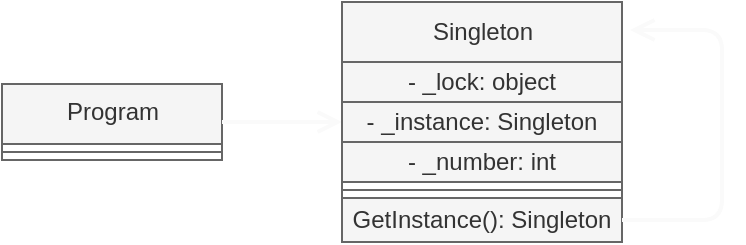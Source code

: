 <mxfile>
    <diagram id="n-HU4fG1coUEZPLs6XPE" name="Page-1">
        <mxGraphModel dx="1350" dy="689" grid="1" gridSize="10" guides="1" tooltips="1" connect="1" arrows="1" fold="1" page="1" pageScale="1" pageWidth="1169" pageHeight="827" math="0" shadow="0">
            <root>
                <mxCell id="0"/>
                <mxCell id="1" parent="0"/>
                <mxCell id="25" value="Program" style="swimlane;fontStyle=0;align=center;verticalAlign=top;childLayout=stackLayout;horizontal=1;startSize=30;horizontalStack=0;resizeParent=1;resizeParentMax=0;resizeLast=0;collapsible=0;marginBottom=0;html=1;fillColor=#f5f5f5;strokeColor=#666666;fontColor=#333333;" parent="1" vertex="1">
                    <mxGeometry x="40" y="87" width="110" height="38" as="geometry"/>
                </mxCell>
                <mxCell id="30" value="" style="line;strokeWidth=1;fillColor=#f5f5f5;align=left;verticalAlign=middle;spacingTop=-1;spacingLeft=3;spacingRight=3;rotatable=0;labelPosition=right;points=[];portConstraint=eastwest;strokeColor=#666666;fontColor=#333333;" parent="25" vertex="1">
                    <mxGeometry y="30" width="110" height="8" as="geometry"/>
                </mxCell>
                <mxCell id="100" value="" style="endArrow=open;startArrow=none;endFill=0;startFill=0;endSize=8;html=1;verticalAlign=bottom;labelBackgroundColor=none;strokeWidth=2;sketch=0;fillColor=#f5f5f5;strokeColor=#FAFAFA;fontColor=#030303;" parent="1" source="25" target="98" edge="1">
                    <mxGeometry width="160" relative="1" as="geometry">
                        <mxPoint x="160" y="79" as="sourcePoint"/>
                        <mxPoint x="348.76" y="78.015" as="targetPoint"/>
                    </mxGeometry>
                </mxCell>
                <mxCell id="98" value="&lt;span style=&quot;font-weight: 400;&quot;&gt;Singleton&lt;br&gt;&lt;/span&gt;" style="swimlane;fontStyle=1;align=center;verticalAlign=middle;childLayout=stackLayout;horizontal=1;startSize=30;horizontalStack=0;resizeParent=1;resizeParentMax=0;resizeLast=0;collapsible=0;marginBottom=0;html=1;fillColor=#f5f5f5;strokeColor=#666666;fontColor=#333333;" parent="1" vertex="1">
                    <mxGeometry x="210" y="46" width="140" height="120" as="geometry"/>
                </mxCell>
                <mxCell id="103" value="- _lock: object" style="text;html=1;strokeColor=#666666;fillColor=#f5f5f5;align=center;verticalAlign=middle;spacingLeft=4;spacingRight=4;overflow=hidden;rotatable=0;points=[[0,0.5],[1,0.5]];portConstraint=eastwest;fontColor=#333333;" parent="98" vertex="1">
                    <mxGeometry y="30" width="140" height="20" as="geometry"/>
                </mxCell>
                <mxCell id="114" value="- _instance: Singleton" style="text;html=1;strokeColor=#666666;fillColor=#f5f5f5;align=center;verticalAlign=middle;spacingLeft=4;spacingRight=4;overflow=hidden;rotatable=0;points=[[0,0.5],[1,0.5]];portConstraint=eastwest;fontColor=#333333;" vertex="1" parent="98">
                    <mxGeometry y="50" width="140" height="20" as="geometry"/>
                </mxCell>
                <mxCell id="115" value="- _number: int" style="text;html=1;strokeColor=#666666;fillColor=#f5f5f5;align=center;verticalAlign=middle;spacingLeft=4;spacingRight=4;overflow=hidden;rotatable=0;points=[[0,0.5],[1,0.5]];portConstraint=eastwest;fontColor=#333333;" vertex="1" parent="98">
                    <mxGeometry y="70" width="140" height="20" as="geometry"/>
                </mxCell>
                <mxCell id="101" value="" style="line;strokeWidth=1;fillColor=#f5f5f5;align=left;verticalAlign=middle;spacingTop=-1;spacingLeft=3;spacingRight=3;rotatable=0;labelPosition=right;points=[];portConstraint=eastwest;strokeColor=#666666;fontColor=#333333;" parent="98" vertex="1">
                    <mxGeometry y="90" width="140" height="8" as="geometry"/>
                </mxCell>
                <mxCell id="104" value="GetInstance(): Singleton" style="text;html=1;strokeColor=#666666;fillColor=#f5f5f5;align=center;verticalAlign=middle;spacingLeft=4;spacingRight=4;overflow=hidden;rotatable=0;points=[[0,0.5],[1,0.5]];portConstraint=eastwest;fontColor=#333333;" parent="98" vertex="1">
                    <mxGeometry y="98" width="140" height="22" as="geometry"/>
                </mxCell>
                <mxCell id="113" value="" style="endArrow=open;startArrow=none;endFill=0;startFill=0;endSize=8;html=1;verticalAlign=bottom;labelBackgroundColor=none;strokeWidth=2;sketch=0;entryX=1.029;entryY=0.117;entryDx=0;entryDy=0;entryPerimeter=0;exitX=1;exitY=0.5;exitDx=0;exitDy=0;fillColor=#f5f5f5;strokeColor=#FAFAFA;fontColor=#030303;" edge="1" parent="98" source="104" target="98">
                    <mxGeometry width="160" relative="1" as="geometry">
                        <mxPoint x="140" y="134" as="sourcePoint"/>
                        <mxPoint x="210" y="134" as="targetPoint"/>
                        <Array as="points">
                            <mxPoint x="190" y="109"/>
                            <mxPoint x="190" y="14"/>
                        </Array>
                    </mxGeometry>
                </mxCell>
            </root>
        </mxGraphModel>
    </diagram>
</mxfile>